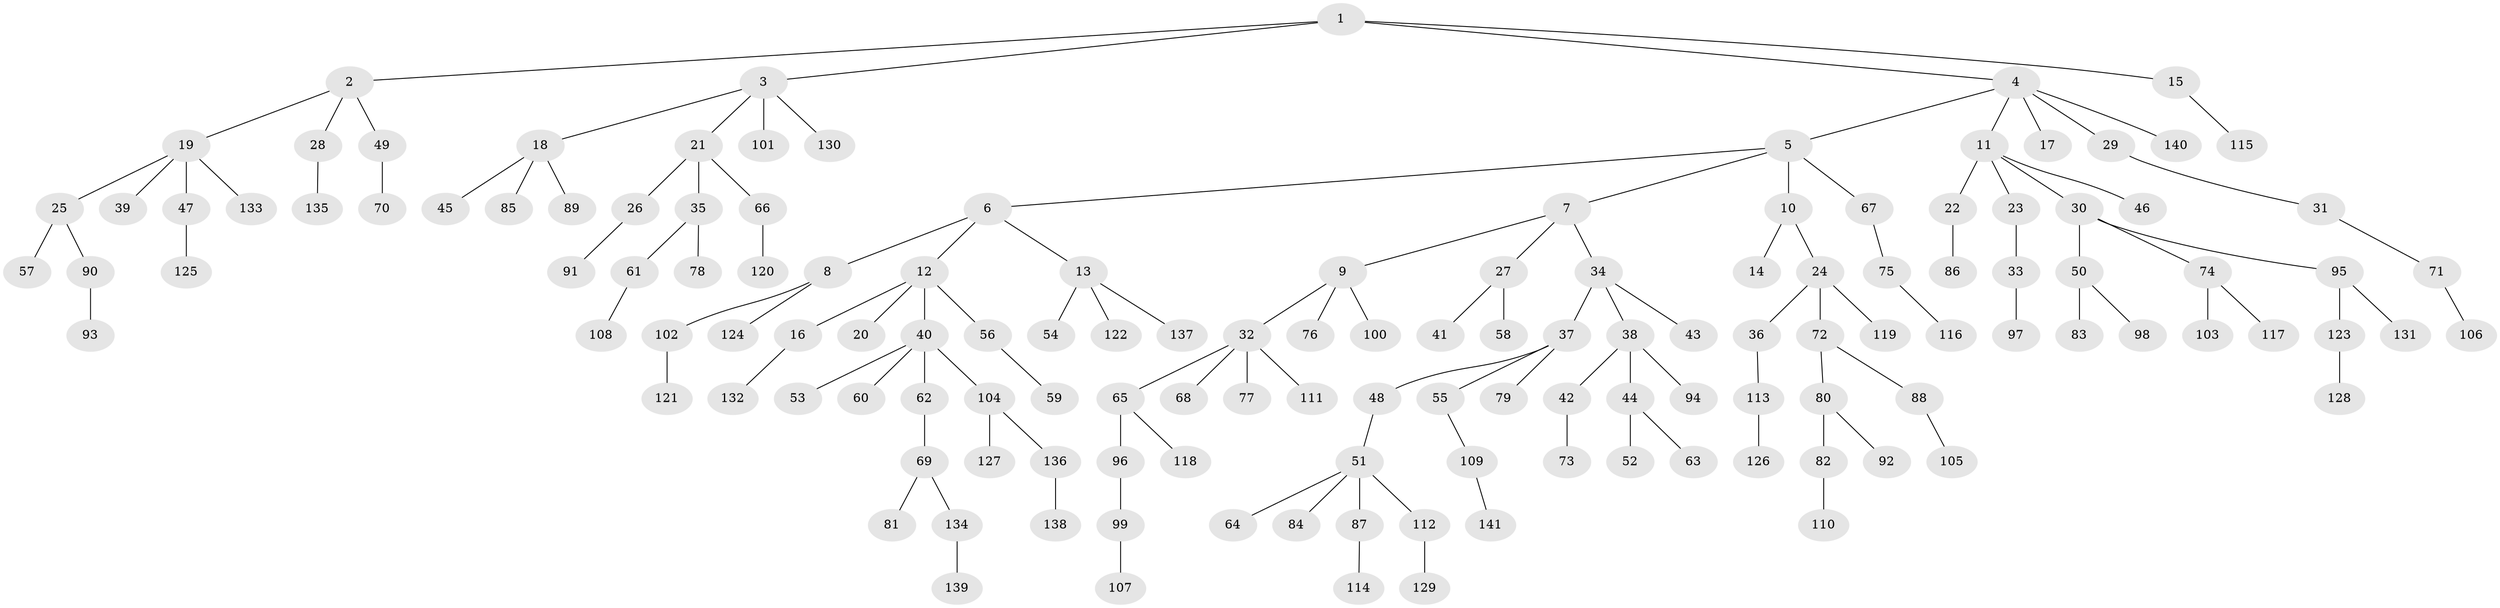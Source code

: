// coarse degree distribution, {2: 0.2261904761904762, 4: 0.05952380952380952, 1: 0.6547619047619048, 3: 0.011904761904761904, 5: 0.03571428571428571, 35: 0.011904761904761904}
// Generated by graph-tools (version 1.1) at 2025/56/03/04/25 21:56:50]
// undirected, 141 vertices, 140 edges
graph export_dot {
graph [start="1"]
  node [color=gray90,style=filled];
  1;
  2;
  3;
  4;
  5;
  6;
  7;
  8;
  9;
  10;
  11;
  12;
  13;
  14;
  15;
  16;
  17;
  18;
  19;
  20;
  21;
  22;
  23;
  24;
  25;
  26;
  27;
  28;
  29;
  30;
  31;
  32;
  33;
  34;
  35;
  36;
  37;
  38;
  39;
  40;
  41;
  42;
  43;
  44;
  45;
  46;
  47;
  48;
  49;
  50;
  51;
  52;
  53;
  54;
  55;
  56;
  57;
  58;
  59;
  60;
  61;
  62;
  63;
  64;
  65;
  66;
  67;
  68;
  69;
  70;
  71;
  72;
  73;
  74;
  75;
  76;
  77;
  78;
  79;
  80;
  81;
  82;
  83;
  84;
  85;
  86;
  87;
  88;
  89;
  90;
  91;
  92;
  93;
  94;
  95;
  96;
  97;
  98;
  99;
  100;
  101;
  102;
  103;
  104;
  105;
  106;
  107;
  108;
  109;
  110;
  111;
  112;
  113;
  114;
  115;
  116;
  117;
  118;
  119;
  120;
  121;
  122;
  123;
  124;
  125;
  126;
  127;
  128;
  129;
  130;
  131;
  132;
  133;
  134;
  135;
  136;
  137;
  138;
  139;
  140;
  141;
  1 -- 2;
  1 -- 3;
  1 -- 4;
  1 -- 15;
  2 -- 19;
  2 -- 28;
  2 -- 49;
  3 -- 18;
  3 -- 21;
  3 -- 101;
  3 -- 130;
  4 -- 5;
  4 -- 11;
  4 -- 17;
  4 -- 29;
  4 -- 140;
  5 -- 6;
  5 -- 7;
  5 -- 10;
  5 -- 67;
  6 -- 8;
  6 -- 12;
  6 -- 13;
  7 -- 9;
  7 -- 27;
  7 -- 34;
  8 -- 102;
  8 -- 124;
  9 -- 32;
  9 -- 76;
  9 -- 100;
  10 -- 14;
  10 -- 24;
  11 -- 22;
  11 -- 23;
  11 -- 30;
  11 -- 46;
  12 -- 16;
  12 -- 20;
  12 -- 40;
  12 -- 56;
  13 -- 54;
  13 -- 122;
  13 -- 137;
  15 -- 115;
  16 -- 132;
  18 -- 45;
  18 -- 85;
  18 -- 89;
  19 -- 25;
  19 -- 39;
  19 -- 47;
  19 -- 133;
  21 -- 26;
  21 -- 35;
  21 -- 66;
  22 -- 86;
  23 -- 33;
  24 -- 36;
  24 -- 72;
  24 -- 119;
  25 -- 57;
  25 -- 90;
  26 -- 91;
  27 -- 41;
  27 -- 58;
  28 -- 135;
  29 -- 31;
  30 -- 50;
  30 -- 74;
  30 -- 95;
  31 -- 71;
  32 -- 65;
  32 -- 68;
  32 -- 77;
  32 -- 111;
  33 -- 97;
  34 -- 37;
  34 -- 38;
  34 -- 43;
  35 -- 61;
  35 -- 78;
  36 -- 113;
  37 -- 48;
  37 -- 55;
  37 -- 79;
  38 -- 42;
  38 -- 44;
  38 -- 94;
  40 -- 53;
  40 -- 60;
  40 -- 62;
  40 -- 104;
  42 -- 73;
  44 -- 52;
  44 -- 63;
  47 -- 125;
  48 -- 51;
  49 -- 70;
  50 -- 83;
  50 -- 98;
  51 -- 64;
  51 -- 84;
  51 -- 87;
  51 -- 112;
  55 -- 109;
  56 -- 59;
  61 -- 108;
  62 -- 69;
  65 -- 96;
  65 -- 118;
  66 -- 120;
  67 -- 75;
  69 -- 81;
  69 -- 134;
  71 -- 106;
  72 -- 80;
  72 -- 88;
  74 -- 103;
  74 -- 117;
  75 -- 116;
  80 -- 82;
  80 -- 92;
  82 -- 110;
  87 -- 114;
  88 -- 105;
  90 -- 93;
  95 -- 123;
  95 -- 131;
  96 -- 99;
  99 -- 107;
  102 -- 121;
  104 -- 127;
  104 -- 136;
  109 -- 141;
  112 -- 129;
  113 -- 126;
  123 -- 128;
  134 -- 139;
  136 -- 138;
}
